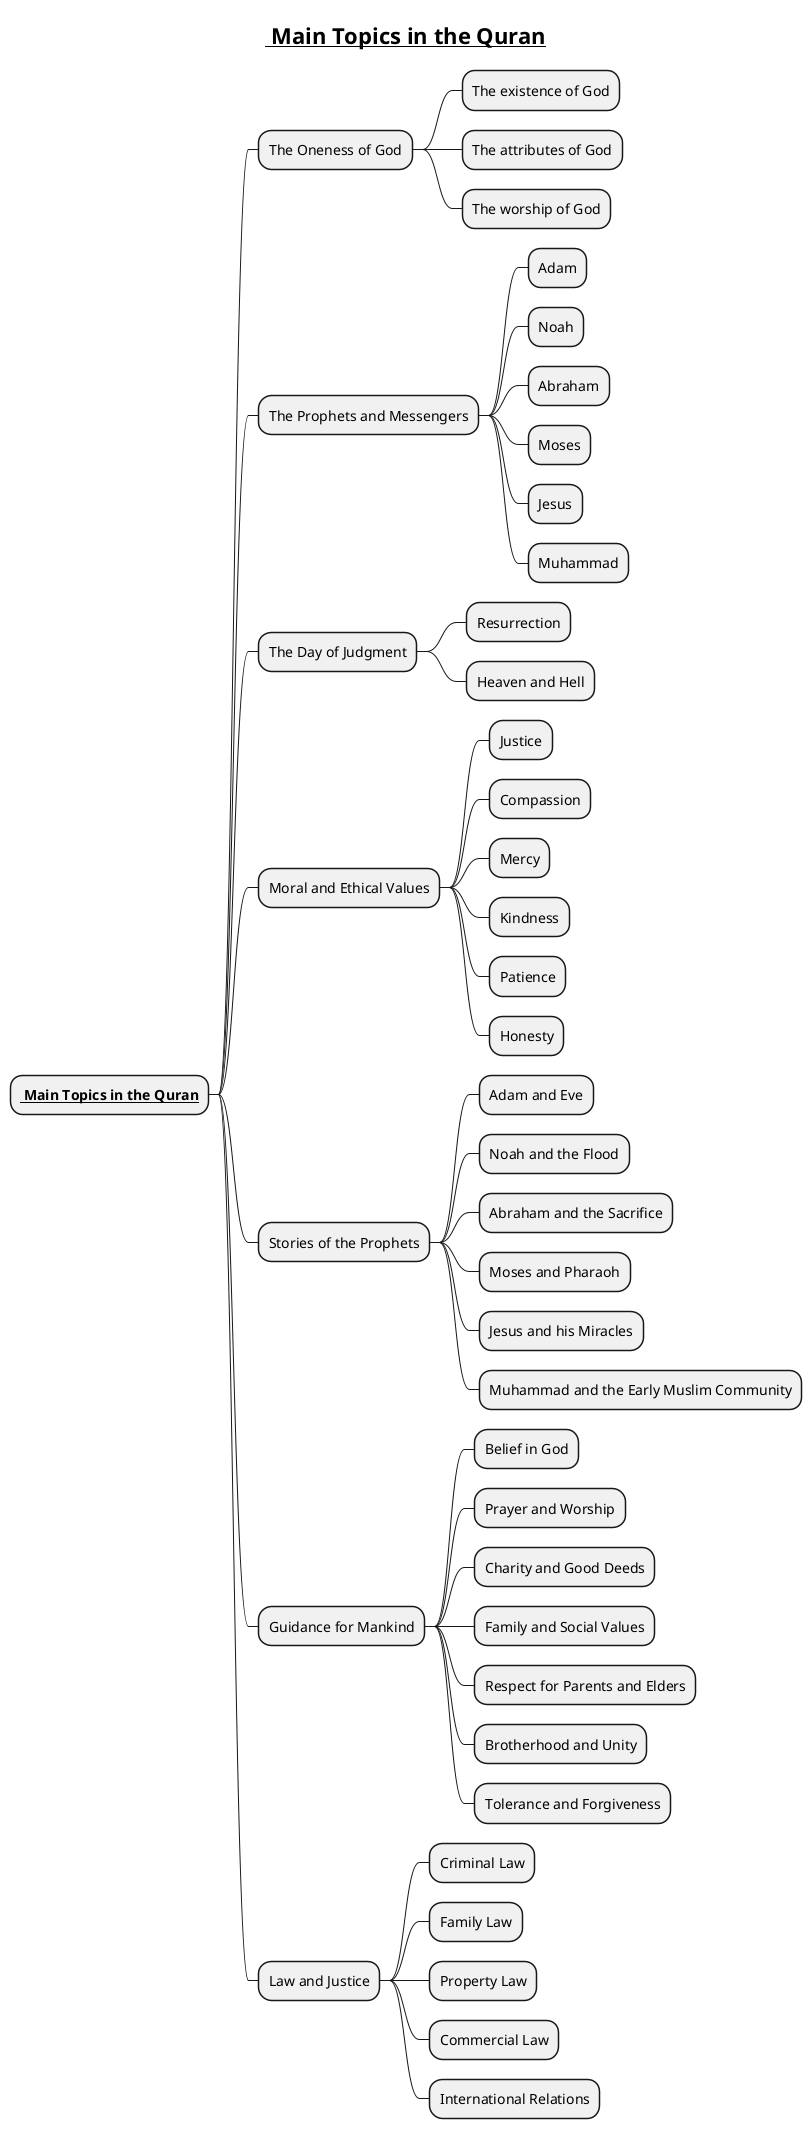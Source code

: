 @startmindmap
title = __ Main Topics in the Quran__

* **__ Main Topics in the Quran__**

** The Oneness of God
*** The existence of God
*** The attributes of God
*** The worship of God
** The Prophets and Messengers
*** Adam
*** Noah
*** Abraham
*** Moses
*** Jesus
*** Muhammad
** The Day of Judgment
*** Resurrection
*** Heaven and Hell
** Moral and Ethical Values
*** Justice
*** Compassion
*** Mercy
*** Kindness
*** Patience
*** Honesty
** Stories of the Prophets
*** Adam and Eve
*** Noah and the Flood
*** Abraham and the Sacrifice
*** Moses and Pharaoh
*** Jesus and his Miracles
*** Muhammad and the Early Muslim Community
** Guidance for Mankind
*** Belief in God
*** Prayer and Worship
*** Charity and Good Deeds
*** Family and Social Values
*** Respect for Parents and Elders
*** Brotherhood and Unity
*** Tolerance and Forgiveness
** Law and Justice
*** Criminal Law
*** Family Law
*** Property Law
*** Commercial Law
*** International Relations
@endmindmap
